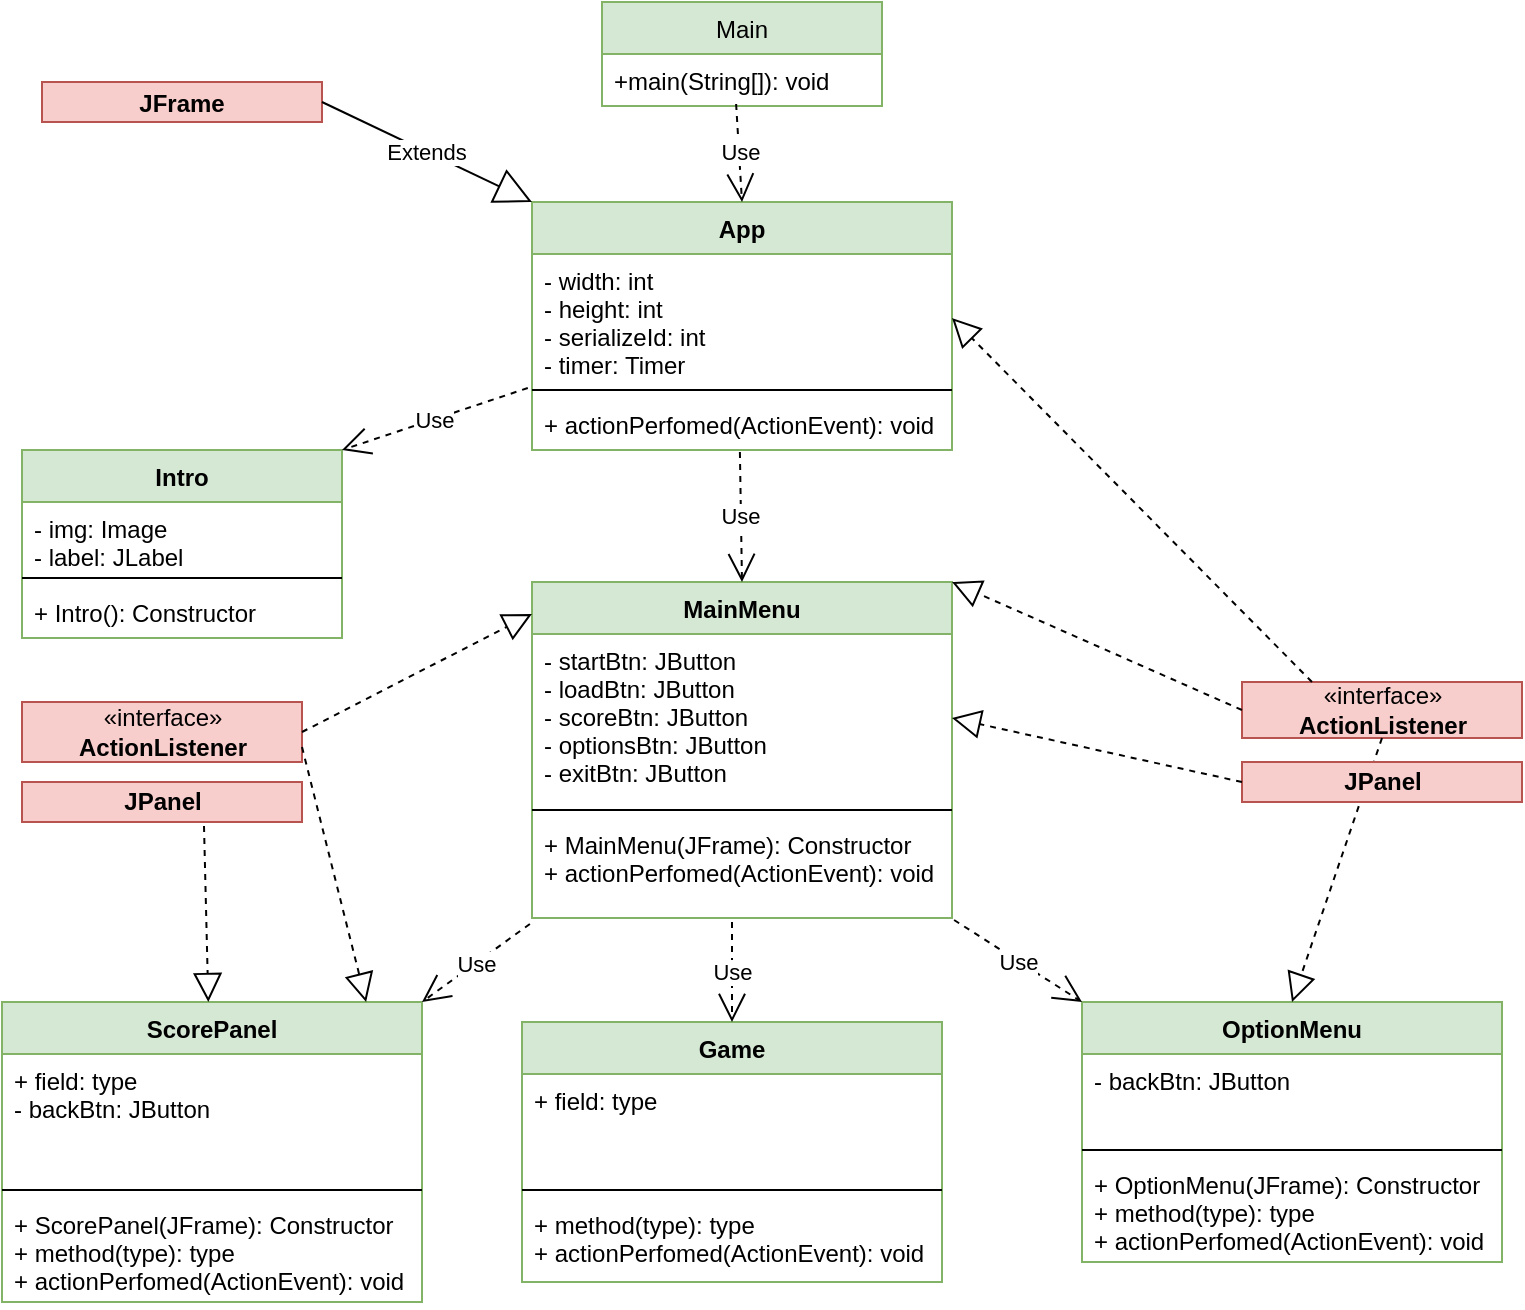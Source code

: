 <mxfile version="15.8.2" type="github">
  <diagram id="73noLlltxN-c5yqtc9e_" name="Page-1">
    <mxGraphModel dx="786" dy="475" grid="1" gridSize="10" guides="1" tooltips="1" connect="1" arrows="1" fold="1" page="1" pageScale="1" pageWidth="827" pageHeight="1169" math="0" shadow="0">
      <root>
        <mxCell id="0" />
        <mxCell id="1" parent="0" />
        <mxCell id="n2KLxa-Tkp4mdI3Eudyb-1" value="Main" style="swimlane;fontStyle=0;childLayout=stackLayout;horizontal=1;startSize=26;fillColor=#d5e8d4;horizontalStack=0;resizeParent=1;resizeParentMax=0;resizeLast=0;collapsible=1;marginBottom=0;strokeColor=#82b366;" vertex="1" parent="1">
          <mxGeometry x="320" y="10" width="140" height="52" as="geometry" />
        </mxCell>
        <mxCell id="n2KLxa-Tkp4mdI3Eudyb-2" value="+main(String[]): void" style="text;strokeColor=none;fillColor=none;align=left;verticalAlign=top;spacingLeft=4;spacingRight=4;overflow=hidden;rotatable=0;points=[[0,0.5],[1,0.5]];portConstraint=eastwest;" vertex="1" parent="n2KLxa-Tkp4mdI3Eudyb-1">
          <mxGeometry y="26" width="140" height="26" as="geometry" />
        </mxCell>
        <mxCell id="n2KLxa-Tkp4mdI3Eudyb-5" value="App" style="swimlane;fontStyle=1;align=center;verticalAlign=top;childLayout=stackLayout;horizontal=1;startSize=26;horizontalStack=0;resizeParent=1;resizeParentMax=0;resizeLast=0;collapsible=1;marginBottom=0;fillColor=#d5e8d4;strokeColor=#82b366;" vertex="1" parent="1">
          <mxGeometry x="285" y="110" width="210" height="124" as="geometry" />
        </mxCell>
        <mxCell id="n2KLxa-Tkp4mdI3Eudyb-6" value="- width: int&#xa;- height: int&#xa;- serializeId: int &#xa;- timer: Timer" style="text;strokeColor=none;fillColor=none;align=left;verticalAlign=top;spacingLeft=4;spacingRight=4;overflow=hidden;rotatable=0;points=[[0,0.5],[1,0.5]];portConstraint=eastwest;" vertex="1" parent="n2KLxa-Tkp4mdI3Eudyb-5">
          <mxGeometry y="26" width="210" height="64" as="geometry" />
        </mxCell>
        <mxCell id="n2KLxa-Tkp4mdI3Eudyb-7" value="" style="line;strokeWidth=1;fillColor=none;align=left;verticalAlign=middle;spacingTop=-1;spacingLeft=3;spacingRight=3;rotatable=0;labelPosition=right;points=[];portConstraint=eastwest;" vertex="1" parent="n2KLxa-Tkp4mdI3Eudyb-5">
          <mxGeometry y="90" width="210" height="8" as="geometry" />
        </mxCell>
        <mxCell id="n2KLxa-Tkp4mdI3Eudyb-8" value="+ actionPerfomed(ActionEvent): void" style="text;strokeColor=none;fillColor=none;align=left;verticalAlign=top;spacingLeft=4;spacingRight=4;overflow=hidden;rotatable=0;points=[[0,0.5],[1,0.5]];portConstraint=eastwest;" vertex="1" parent="n2KLxa-Tkp4mdI3Eudyb-5">
          <mxGeometry y="98" width="210" height="26" as="geometry" />
        </mxCell>
        <mxCell id="n2KLxa-Tkp4mdI3Eudyb-10" value="&lt;p style=&quot;margin: 0px ; margin-top: 4px ; text-align: center&quot;&gt;&lt;b&gt;JFrame&lt;/b&gt;&lt;/p&gt;" style="verticalAlign=top;align=left;overflow=fill;fontSize=12;fontFamily=Helvetica;html=1;fillColor=#f8cecc;strokeColor=#b85450;" vertex="1" parent="1">
          <mxGeometry x="40" y="50" width="140" height="20" as="geometry" />
        </mxCell>
        <mxCell id="n2KLxa-Tkp4mdI3Eudyb-11" value="«interface»&lt;br&gt;&lt;b&gt;ActionListener&lt;/b&gt;" style="html=1;fillColor=#f8cecc;strokeColor=#b85450;" vertex="1" parent="1">
          <mxGeometry x="640" y="350" width="140" height="28" as="geometry" />
        </mxCell>
        <mxCell id="n2KLxa-Tkp4mdI3Eudyb-12" value="Extends" style="endArrow=block;endSize=16;endFill=0;html=1;rounded=0;entryX=0;entryY=0;entryDx=0;entryDy=0;" edge="1" parent="1" target="n2KLxa-Tkp4mdI3Eudyb-5">
          <mxGeometry width="160" relative="1" as="geometry">
            <mxPoint x="180" y="60" as="sourcePoint" />
            <mxPoint x="330" y="59.5" as="targetPoint" />
          </mxGeometry>
        </mxCell>
        <mxCell id="n2KLxa-Tkp4mdI3Eudyb-14" value="Intro" style="swimlane;fontStyle=1;align=center;verticalAlign=top;childLayout=stackLayout;horizontal=1;startSize=26;horizontalStack=0;resizeParent=1;resizeParentMax=0;resizeLast=0;collapsible=1;marginBottom=0;fillColor=#d5e8d4;strokeColor=#82b366;" vertex="1" parent="1">
          <mxGeometry x="30" y="234" width="160" height="94" as="geometry" />
        </mxCell>
        <mxCell id="n2KLxa-Tkp4mdI3Eudyb-15" value="- img: Image&#xa;- label: JLabel" style="text;strokeColor=none;fillColor=none;align=left;verticalAlign=top;spacingLeft=4;spacingRight=4;overflow=hidden;rotatable=0;points=[[0,0.5],[1,0.5]];portConstraint=eastwest;" vertex="1" parent="n2KLxa-Tkp4mdI3Eudyb-14">
          <mxGeometry y="26" width="160" height="34" as="geometry" />
        </mxCell>
        <mxCell id="n2KLxa-Tkp4mdI3Eudyb-16" value="" style="line;strokeWidth=1;fillColor=none;align=left;verticalAlign=middle;spacingTop=-1;spacingLeft=3;spacingRight=3;rotatable=0;labelPosition=right;points=[];portConstraint=eastwest;" vertex="1" parent="n2KLxa-Tkp4mdI3Eudyb-14">
          <mxGeometry y="60" width="160" height="8" as="geometry" />
        </mxCell>
        <mxCell id="n2KLxa-Tkp4mdI3Eudyb-17" value="+ Intro(): Constructor" style="text;strokeColor=none;fillColor=none;align=left;verticalAlign=top;spacingLeft=4;spacingRight=4;overflow=hidden;rotatable=0;points=[[0,0.5],[1,0.5]];portConstraint=eastwest;" vertex="1" parent="n2KLxa-Tkp4mdI3Eudyb-14">
          <mxGeometry y="68" width="160" height="26" as="geometry" />
        </mxCell>
        <mxCell id="n2KLxa-Tkp4mdI3Eudyb-18" value="Use" style="endArrow=open;endSize=12;dashed=1;html=1;rounded=0;entryX=0.5;entryY=0;entryDx=0;entryDy=0;exitX=0.479;exitY=0.962;exitDx=0;exitDy=0;exitPerimeter=0;" edge="1" parent="1" source="n2KLxa-Tkp4mdI3Eudyb-2" target="n2KLxa-Tkp4mdI3Eudyb-5">
          <mxGeometry width="160" relative="1" as="geometry">
            <mxPoint x="380" y="62" as="sourcePoint" />
            <mxPoint x="540" y="62" as="targetPoint" />
          </mxGeometry>
        </mxCell>
        <mxCell id="n2KLxa-Tkp4mdI3Eudyb-19" value="Use" style="endArrow=open;endSize=12;dashed=1;html=1;rounded=0;exitX=-0.01;exitY=-0.192;exitDx=0;exitDy=0;exitPerimeter=0;entryX=1;entryY=0;entryDx=0;entryDy=0;" edge="1" parent="1" source="n2KLxa-Tkp4mdI3Eudyb-8" target="n2KLxa-Tkp4mdI3Eudyb-14">
          <mxGeometry width="160" relative="1" as="geometry">
            <mxPoint x="170" y="250" as="sourcePoint" />
            <mxPoint x="330" y="250" as="targetPoint" />
          </mxGeometry>
        </mxCell>
        <mxCell id="n2KLxa-Tkp4mdI3Eudyb-24" value="MainMenu" style="swimlane;fontStyle=1;align=center;verticalAlign=top;childLayout=stackLayout;horizontal=1;startSize=26;horizontalStack=0;resizeParent=1;resizeParentMax=0;resizeLast=0;collapsible=1;marginBottom=0;fillColor=#d5e8d4;strokeColor=#82b366;" vertex="1" parent="1">
          <mxGeometry x="285" y="300" width="210" height="168" as="geometry" />
        </mxCell>
        <mxCell id="n2KLxa-Tkp4mdI3Eudyb-25" value="- startBtn: JButton&#xa;- loadBtn: JButton&#xa;- scoreBtn: JButton&#xa;- optionsBtn: JButton&#xa;- exitBtn: JButton" style="text;strokeColor=none;fillColor=none;align=left;verticalAlign=top;spacingLeft=4;spacingRight=4;overflow=hidden;rotatable=0;points=[[0,0.5],[1,0.5]];portConstraint=eastwest;" vertex="1" parent="n2KLxa-Tkp4mdI3Eudyb-24">
          <mxGeometry y="26" width="210" height="84" as="geometry" />
        </mxCell>
        <mxCell id="n2KLxa-Tkp4mdI3Eudyb-26" value="" style="line;strokeWidth=1;fillColor=none;align=left;verticalAlign=middle;spacingTop=-1;spacingLeft=3;spacingRight=3;rotatable=0;labelPosition=right;points=[];portConstraint=eastwest;" vertex="1" parent="n2KLxa-Tkp4mdI3Eudyb-24">
          <mxGeometry y="110" width="210" height="8" as="geometry" />
        </mxCell>
        <mxCell id="n2KLxa-Tkp4mdI3Eudyb-27" value="+ MainMenu(JFrame): Constructor&#xa;+ actionPerfomed(ActionEvent): void" style="text;strokeColor=none;fillColor=none;align=left;verticalAlign=top;spacingLeft=4;spacingRight=4;overflow=hidden;rotatable=0;points=[[0,0.5],[1,0.5]];portConstraint=eastwest;" vertex="1" parent="n2KLxa-Tkp4mdI3Eudyb-24">
          <mxGeometry y="118" width="210" height="50" as="geometry" />
        </mxCell>
        <mxCell id="n2KLxa-Tkp4mdI3Eudyb-28" value="OptionMenu" style="swimlane;fontStyle=1;align=center;verticalAlign=top;childLayout=stackLayout;horizontal=1;startSize=26;horizontalStack=0;resizeParent=1;resizeParentMax=0;resizeLast=0;collapsible=1;marginBottom=0;fillColor=#d5e8d4;strokeColor=#82b366;" vertex="1" parent="1">
          <mxGeometry x="560" y="510" width="210" height="130" as="geometry" />
        </mxCell>
        <mxCell id="n2KLxa-Tkp4mdI3Eudyb-29" value="- backBtn: JButton&#xa;" style="text;strokeColor=none;fillColor=none;align=left;verticalAlign=top;spacingLeft=4;spacingRight=4;overflow=hidden;rotatable=0;points=[[0,0.5],[1,0.5]];portConstraint=eastwest;" vertex="1" parent="n2KLxa-Tkp4mdI3Eudyb-28">
          <mxGeometry y="26" width="210" height="44" as="geometry" />
        </mxCell>
        <mxCell id="n2KLxa-Tkp4mdI3Eudyb-30" value="" style="line;strokeWidth=1;fillColor=none;align=left;verticalAlign=middle;spacingTop=-1;spacingLeft=3;spacingRight=3;rotatable=0;labelPosition=right;points=[];portConstraint=eastwest;" vertex="1" parent="n2KLxa-Tkp4mdI3Eudyb-28">
          <mxGeometry y="70" width="210" height="8" as="geometry" />
        </mxCell>
        <mxCell id="n2KLxa-Tkp4mdI3Eudyb-31" value="+ OptionMenu(JFrame): Constructor&#xa;+ method(type): type&#xa;+ actionPerfomed(ActionEvent): void" style="text;strokeColor=none;fillColor=none;align=left;verticalAlign=top;spacingLeft=4;spacingRight=4;overflow=hidden;rotatable=0;points=[[0,0.5],[1,0.5]];portConstraint=eastwest;" vertex="1" parent="n2KLxa-Tkp4mdI3Eudyb-28">
          <mxGeometry y="78" width="210" height="52" as="geometry" />
        </mxCell>
        <mxCell id="n2KLxa-Tkp4mdI3Eudyb-36" value="Game" style="swimlane;fontStyle=1;align=center;verticalAlign=top;childLayout=stackLayout;horizontal=1;startSize=26;horizontalStack=0;resizeParent=1;resizeParentMax=0;resizeLast=0;collapsible=1;marginBottom=0;fillColor=#d5e8d4;strokeColor=#82b366;" vertex="1" parent="1">
          <mxGeometry x="280" y="520" width="210" height="130" as="geometry" />
        </mxCell>
        <mxCell id="n2KLxa-Tkp4mdI3Eudyb-37" value="+ field: type" style="text;strokeColor=none;fillColor=none;align=left;verticalAlign=top;spacingLeft=4;spacingRight=4;overflow=hidden;rotatable=0;points=[[0,0.5],[1,0.5]];portConstraint=eastwest;" vertex="1" parent="n2KLxa-Tkp4mdI3Eudyb-36">
          <mxGeometry y="26" width="210" height="54" as="geometry" />
        </mxCell>
        <mxCell id="n2KLxa-Tkp4mdI3Eudyb-38" value="" style="line;strokeWidth=1;fillColor=none;align=left;verticalAlign=middle;spacingTop=-1;spacingLeft=3;spacingRight=3;rotatable=0;labelPosition=right;points=[];portConstraint=eastwest;" vertex="1" parent="n2KLxa-Tkp4mdI3Eudyb-36">
          <mxGeometry y="80" width="210" height="8" as="geometry" />
        </mxCell>
        <mxCell id="n2KLxa-Tkp4mdI3Eudyb-39" value="+ method(type): type&#xa;+ actionPerfomed(ActionEvent): void" style="text;strokeColor=none;fillColor=none;align=left;verticalAlign=top;spacingLeft=4;spacingRight=4;overflow=hidden;rotatable=0;points=[[0,0.5],[1,0.5]];portConstraint=eastwest;" vertex="1" parent="n2KLxa-Tkp4mdI3Eudyb-36">
          <mxGeometry y="88" width="210" height="42" as="geometry" />
        </mxCell>
        <mxCell id="n2KLxa-Tkp4mdI3Eudyb-40" value="ScorePanel" style="swimlane;fontStyle=1;align=center;verticalAlign=top;childLayout=stackLayout;horizontal=1;startSize=26;horizontalStack=0;resizeParent=1;resizeParentMax=0;resizeLast=0;collapsible=1;marginBottom=0;fillColor=#d5e8d4;strokeColor=#82b366;" vertex="1" parent="1">
          <mxGeometry x="20" y="510" width="210" height="150" as="geometry" />
        </mxCell>
        <mxCell id="n2KLxa-Tkp4mdI3Eudyb-41" value="+ field: type&#xa;- backBtn: JButton&#xa;" style="text;strokeColor=none;fillColor=none;align=left;verticalAlign=top;spacingLeft=4;spacingRight=4;overflow=hidden;rotatable=0;points=[[0,0.5],[1,0.5]];portConstraint=eastwest;" vertex="1" parent="n2KLxa-Tkp4mdI3Eudyb-40">
          <mxGeometry y="26" width="210" height="64" as="geometry" />
        </mxCell>
        <mxCell id="n2KLxa-Tkp4mdI3Eudyb-42" value="" style="line;strokeWidth=1;fillColor=none;align=left;verticalAlign=middle;spacingTop=-1;spacingLeft=3;spacingRight=3;rotatable=0;labelPosition=right;points=[];portConstraint=eastwest;" vertex="1" parent="n2KLxa-Tkp4mdI3Eudyb-40">
          <mxGeometry y="90" width="210" height="8" as="geometry" />
        </mxCell>
        <mxCell id="n2KLxa-Tkp4mdI3Eudyb-43" value="+ ScorePanel(JFrame): Constructor&#xa;+ method(type): type&#xa;+ actionPerfomed(ActionEvent): void" style="text;strokeColor=none;fillColor=none;align=left;verticalAlign=top;spacingLeft=4;spacingRight=4;overflow=hidden;rotatable=0;points=[[0,0.5],[1,0.5]];portConstraint=eastwest;" vertex="1" parent="n2KLxa-Tkp4mdI3Eudyb-40">
          <mxGeometry y="98" width="210" height="52" as="geometry" />
        </mxCell>
        <mxCell id="n2KLxa-Tkp4mdI3Eudyb-44" value="Use" style="endArrow=open;endSize=12;dashed=1;html=1;rounded=0;entryX=0.5;entryY=0;entryDx=0;entryDy=0;exitX=0.495;exitY=1.038;exitDx=0;exitDy=0;exitPerimeter=0;" edge="1" parent="1" source="n2KLxa-Tkp4mdI3Eudyb-8" target="n2KLxa-Tkp4mdI3Eudyb-24">
          <mxGeometry width="160" relative="1" as="geometry">
            <mxPoint x="310" y="360" as="sourcePoint" />
            <mxPoint x="470" y="360" as="targetPoint" />
          </mxGeometry>
        </mxCell>
        <mxCell id="n2KLxa-Tkp4mdI3Eudyb-48" value="" style="endArrow=block;dashed=1;endFill=0;endSize=12;html=1;rounded=0;entryX=1;entryY=0.5;entryDx=0;entryDy=0;exitX=0.25;exitY=0;exitDx=0;exitDy=0;" edge="1" parent="1" source="n2KLxa-Tkp4mdI3Eudyb-11" target="n2KLxa-Tkp4mdI3Eudyb-6">
          <mxGeometry width="160" relative="1" as="geometry">
            <mxPoint x="310" y="230" as="sourcePoint" />
            <mxPoint x="470" y="230" as="targetPoint" />
          </mxGeometry>
        </mxCell>
        <mxCell id="n2KLxa-Tkp4mdI3Eudyb-49" value="" style="endArrow=block;dashed=1;endFill=0;endSize=12;html=1;rounded=0;entryX=1;entryY=0;entryDx=0;entryDy=0;exitX=0;exitY=0.5;exitDx=0;exitDy=0;" edge="1" parent="1" source="n2KLxa-Tkp4mdI3Eudyb-11" target="n2KLxa-Tkp4mdI3Eudyb-24">
          <mxGeometry width="160" relative="1" as="geometry">
            <mxPoint x="310" y="410" as="sourcePoint" />
            <mxPoint x="470" y="410" as="targetPoint" />
          </mxGeometry>
        </mxCell>
        <mxCell id="n2KLxa-Tkp4mdI3Eudyb-50" value="" style="endArrow=block;dashed=1;endFill=0;endSize=12;html=1;rounded=0;entryX=0.5;entryY=0;entryDx=0;entryDy=0;exitX=0.5;exitY=1;exitDx=0;exitDy=0;" edge="1" parent="1" source="n2KLxa-Tkp4mdI3Eudyb-11" target="n2KLxa-Tkp4mdI3Eudyb-28">
          <mxGeometry width="160" relative="1" as="geometry">
            <mxPoint x="370" y="410" as="sourcePoint" />
            <mxPoint x="530" y="410" as="targetPoint" />
          </mxGeometry>
        </mxCell>
        <mxCell id="n2KLxa-Tkp4mdI3Eudyb-53" value="«interface»&lt;br&gt;&lt;b&gt;ActionListener&lt;/b&gt;" style="html=1;fillColor=#f8cecc;strokeColor=#b85450;" vertex="1" parent="1">
          <mxGeometry x="30" y="360" width="140" height="30" as="geometry" />
        </mxCell>
        <mxCell id="n2KLxa-Tkp4mdI3Eudyb-54" value="&lt;b&gt;JPanel&lt;/b&gt;" style="html=1;fillColor=#f8cecc;strokeColor=#b85450;" vertex="1" parent="1">
          <mxGeometry x="30" y="400" width="140" height="20" as="geometry" />
        </mxCell>
        <mxCell id="n2KLxa-Tkp4mdI3Eudyb-55" value="Use" style="endArrow=open;endSize=12;dashed=1;html=1;rounded=0;entryX=1;entryY=0;entryDx=0;entryDy=0;exitX=-0.005;exitY=1.06;exitDx=0;exitDy=0;exitPerimeter=0;" edge="1" parent="1" source="n2KLxa-Tkp4mdI3Eudyb-27" target="n2KLxa-Tkp4mdI3Eudyb-40">
          <mxGeometry width="160" relative="1" as="geometry">
            <mxPoint x="310" y="460" as="sourcePoint" />
            <mxPoint x="470" y="460" as="targetPoint" />
          </mxGeometry>
        </mxCell>
        <mxCell id="n2KLxa-Tkp4mdI3Eudyb-56" value="Use" style="endArrow=open;endSize=12;dashed=1;html=1;rounded=0;entryX=0.5;entryY=0;entryDx=0;entryDy=0;" edge="1" parent="1" target="n2KLxa-Tkp4mdI3Eudyb-36">
          <mxGeometry width="160" relative="1" as="geometry">
            <mxPoint x="385" y="470" as="sourcePoint" />
            <mxPoint x="470" y="460" as="targetPoint" />
          </mxGeometry>
        </mxCell>
        <mxCell id="n2KLxa-Tkp4mdI3Eudyb-57" value="Use" style="endArrow=open;endSize=12;dashed=1;html=1;rounded=0;entryX=0;entryY=0;entryDx=0;entryDy=0;exitX=1.005;exitY=1.02;exitDx=0;exitDy=0;exitPerimeter=0;" edge="1" parent="1" source="n2KLxa-Tkp4mdI3Eudyb-27" target="n2KLxa-Tkp4mdI3Eudyb-28">
          <mxGeometry width="160" relative="1" as="geometry">
            <mxPoint x="310" y="460" as="sourcePoint" />
            <mxPoint x="470" y="460" as="targetPoint" />
          </mxGeometry>
        </mxCell>
        <mxCell id="n2KLxa-Tkp4mdI3Eudyb-58" value="" style="endArrow=block;dashed=1;endFill=0;endSize=12;html=1;rounded=0;exitX=1;exitY=0.5;exitDx=0;exitDy=0;entryX=0;entryY=0.095;entryDx=0;entryDy=0;entryPerimeter=0;" edge="1" parent="1" source="n2KLxa-Tkp4mdI3Eudyb-53" target="n2KLxa-Tkp4mdI3Eudyb-24">
          <mxGeometry width="160" relative="1" as="geometry">
            <mxPoint x="310" y="440" as="sourcePoint" />
            <mxPoint x="470" y="440" as="targetPoint" />
          </mxGeometry>
        </mxCell>
        <mxCell id="n2KLxa-Tkp4mdI3Eudyb-59" value="" style="endArrow=block;dashed=1;endFill=0;endSize=12;html=1;rounded=0;exitX=1;exitY=0.75;exitDx=0;exitDy=0;entryX=0.867;entryY=0;entryDx=0;entryDy=0;entryPerimeter=0;" edge="1" parent="1" source="n2KLxa-Tkp4mdI3Eudyb-53" target="n2KLxa-Tkp4mdI3Eudyb-40">
          <mxGeometry width="160" relative="1" as="geometry">
            <mxPoint x="310" y="440" as="sourcePoint" />
            <mxPoint x="470" y="440" as="targetPoint" />
          </mxGeometry>
        </mxCell>
        <mxCell id="n2KLxa-Tkp4mdI3Eudyb-60" value="" style="endArrow=block;dashed=1;endFill=0;endSize=12;html=1;rounded=0;exitX=0.65;exitY=1.1;exitDx=0;exitDy=0;exitPerimeter=0;" edge="1" parent="1" source="n2KLxa-Tkp4mdI3Eudyb-54" target="n2KLxa-Tkp4mdI3Eudyb-40">
          <mxGeometry width="160" relative="1" as="geometry">
            <mxPoint x="310" y="440" as="sourcePoint" />
            <mxPoint x="470" y="440" as="targetPoint" />
          </mxGeometry>
        </mxCell>
        <mxCell id="n2KLxa-Tkp4mdI3Eudyb-62" value="&lt;b&gt;JPanel&lt;/b&gt;" style="html=1;fillColor=#f8cecc;strokeColor=#b85450;" vertex="1" parent="1">
          <mxGeometry x="640" y="390" width="140" height="20" as="geometry" />
        </mxCell>
        <mxCell id="n2KLxa-Tkp4mdI3Eudyb-63" value="" style="endArrow=block;dashed=1;endFill=0;endSize=12;html=1;rounded=0;entryX=1;entryY=0.5;entryDx=0;entryDy=0;exitX=0;exitY=0.5;exitDx=0;exitDy=0;" edge="1" parent="1" source="n2KLxa-Tkp4mdI3Eudyb-62" target="n2KLxa-Tkp4mdI3Eudyb-25">
          <mxGeometry width="160" relative="1" as="geometry">
            <mxPoint x="310" y="440" as="sourcePoint" />
            <mxPoint x="470" y="440" as="targetPoint" />
          </mxGeometry>
        </mxCell>
      </root>
    </mxGraphModel>
  </diagram>
</mxfile>
